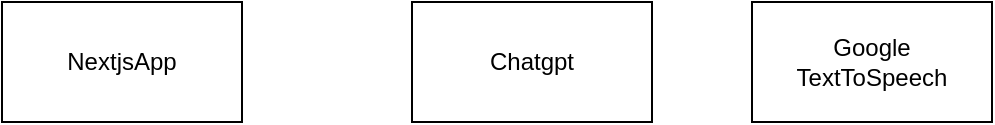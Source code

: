 <mxfile version="21.1.2" type="device">
  <diagram name="Page-1" id="qR-aO_3UGVK_A5JawrjH">
    <mxGraphModel dx="1306" dy="919" grid="1" gridSize="10" guides="1" tooltips="1" connect="1" arrows="1" fold="1" page="1" pageScale="1" pageWidth="850" pageHeight="1100" math="0" shadow="0">
      <root>
        <mxCell id="0" />
        <mxCell id="1" parent="0" />
        <mxCell id="_U2ypzFctfCa8Xq6YPLT-1" value="NextjsApp" style="rounded=0;whiteSpace=wrap;html=1;" parent="1" vertex="1">
          <mxGeometry x="365" y="240" width="120" height="60" as="geometry" />
        </mxCell>
        <mxCell id="_U2ypzFctfCa8Xq6YPLT-2" value="Google&lt;br&gt;TextToSpeech" style="rounded=0;whiteSpace=wrap;html=1;" parent="1" vertex="1">
          <mxGeometry x="740" y="240" width="120" height="60" as="geometry" />
        </mxCell>
        <mxCell id="_U2ypzFctfCa8Xq6YPLT-3" value="Chatgpt" style="rounded=0;whiteSpace=wrap;html=1;" parent="1" vertex="1">
          <mxGeometry x="570" y="240" width="120" height="60" as="geometry" />
        </mxCell>
      </root>
    </mxGraphModel>
  </diagram>
</mxfile>
